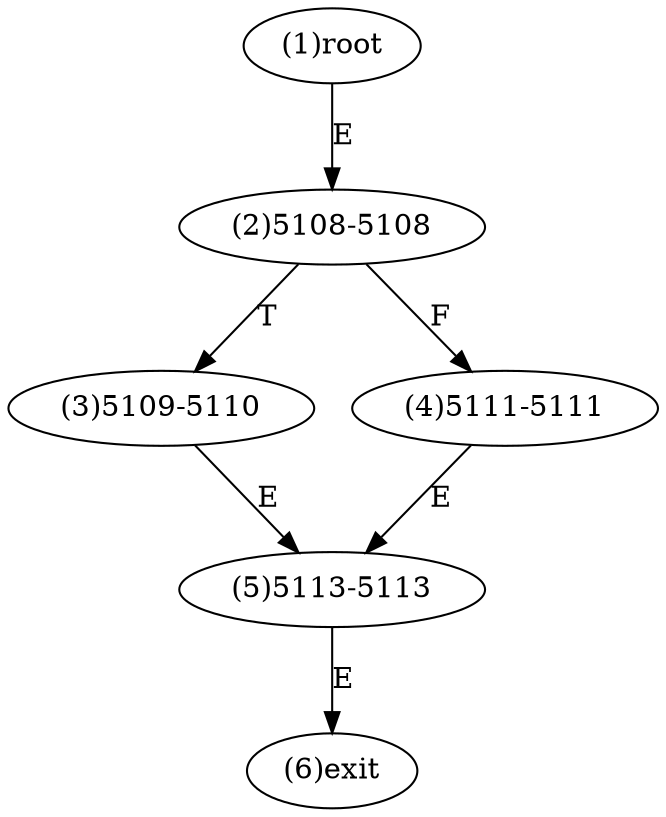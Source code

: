 digraph "" { 
1[ label="(1)root"];
2[ label="(2)5108-5108"];
3[ label="(3)5109-5110"];
4[ label="(4)5111-5111"];
5[ label="(5)5113-5113"];
6[ label="(6)exit"];
1->2[ label="E"];
2->4[ label="F"];
2->3[ label="T"];
3->5[ label="E"];
4->5[ label="E"];
5->6[ label="E"];
}